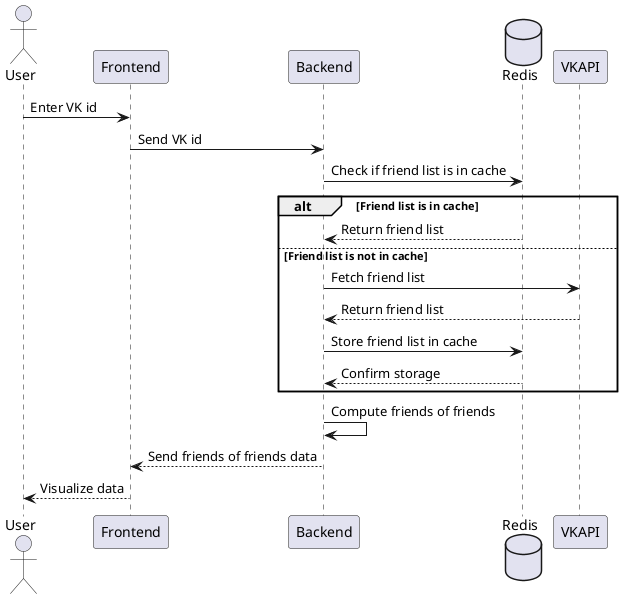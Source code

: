 @startuml
actor User
participant Frontend
participant Backend
database Redis
participant VKAPI

User -> Frontend : Enter VK id
Frontend -> Backend : Send VK id
Backend -> Redis : Check if friend list is in cache
alt Friend list is in cache
    Redis --> Backend : Return friend list
else Friend list is not in cache
    Backend -> VKAPI : Fetch friend list
    VKAPI --> Backend : Return friend list
    Backend -> Redis : Store friend list in cache
    Redis --> Backend : Confirm storage
end
Backend -> Backend : Compute friends of friends
Backend --> Frontend : Send friends of friends data
Frontend --> User : Visualize data
@enduml
